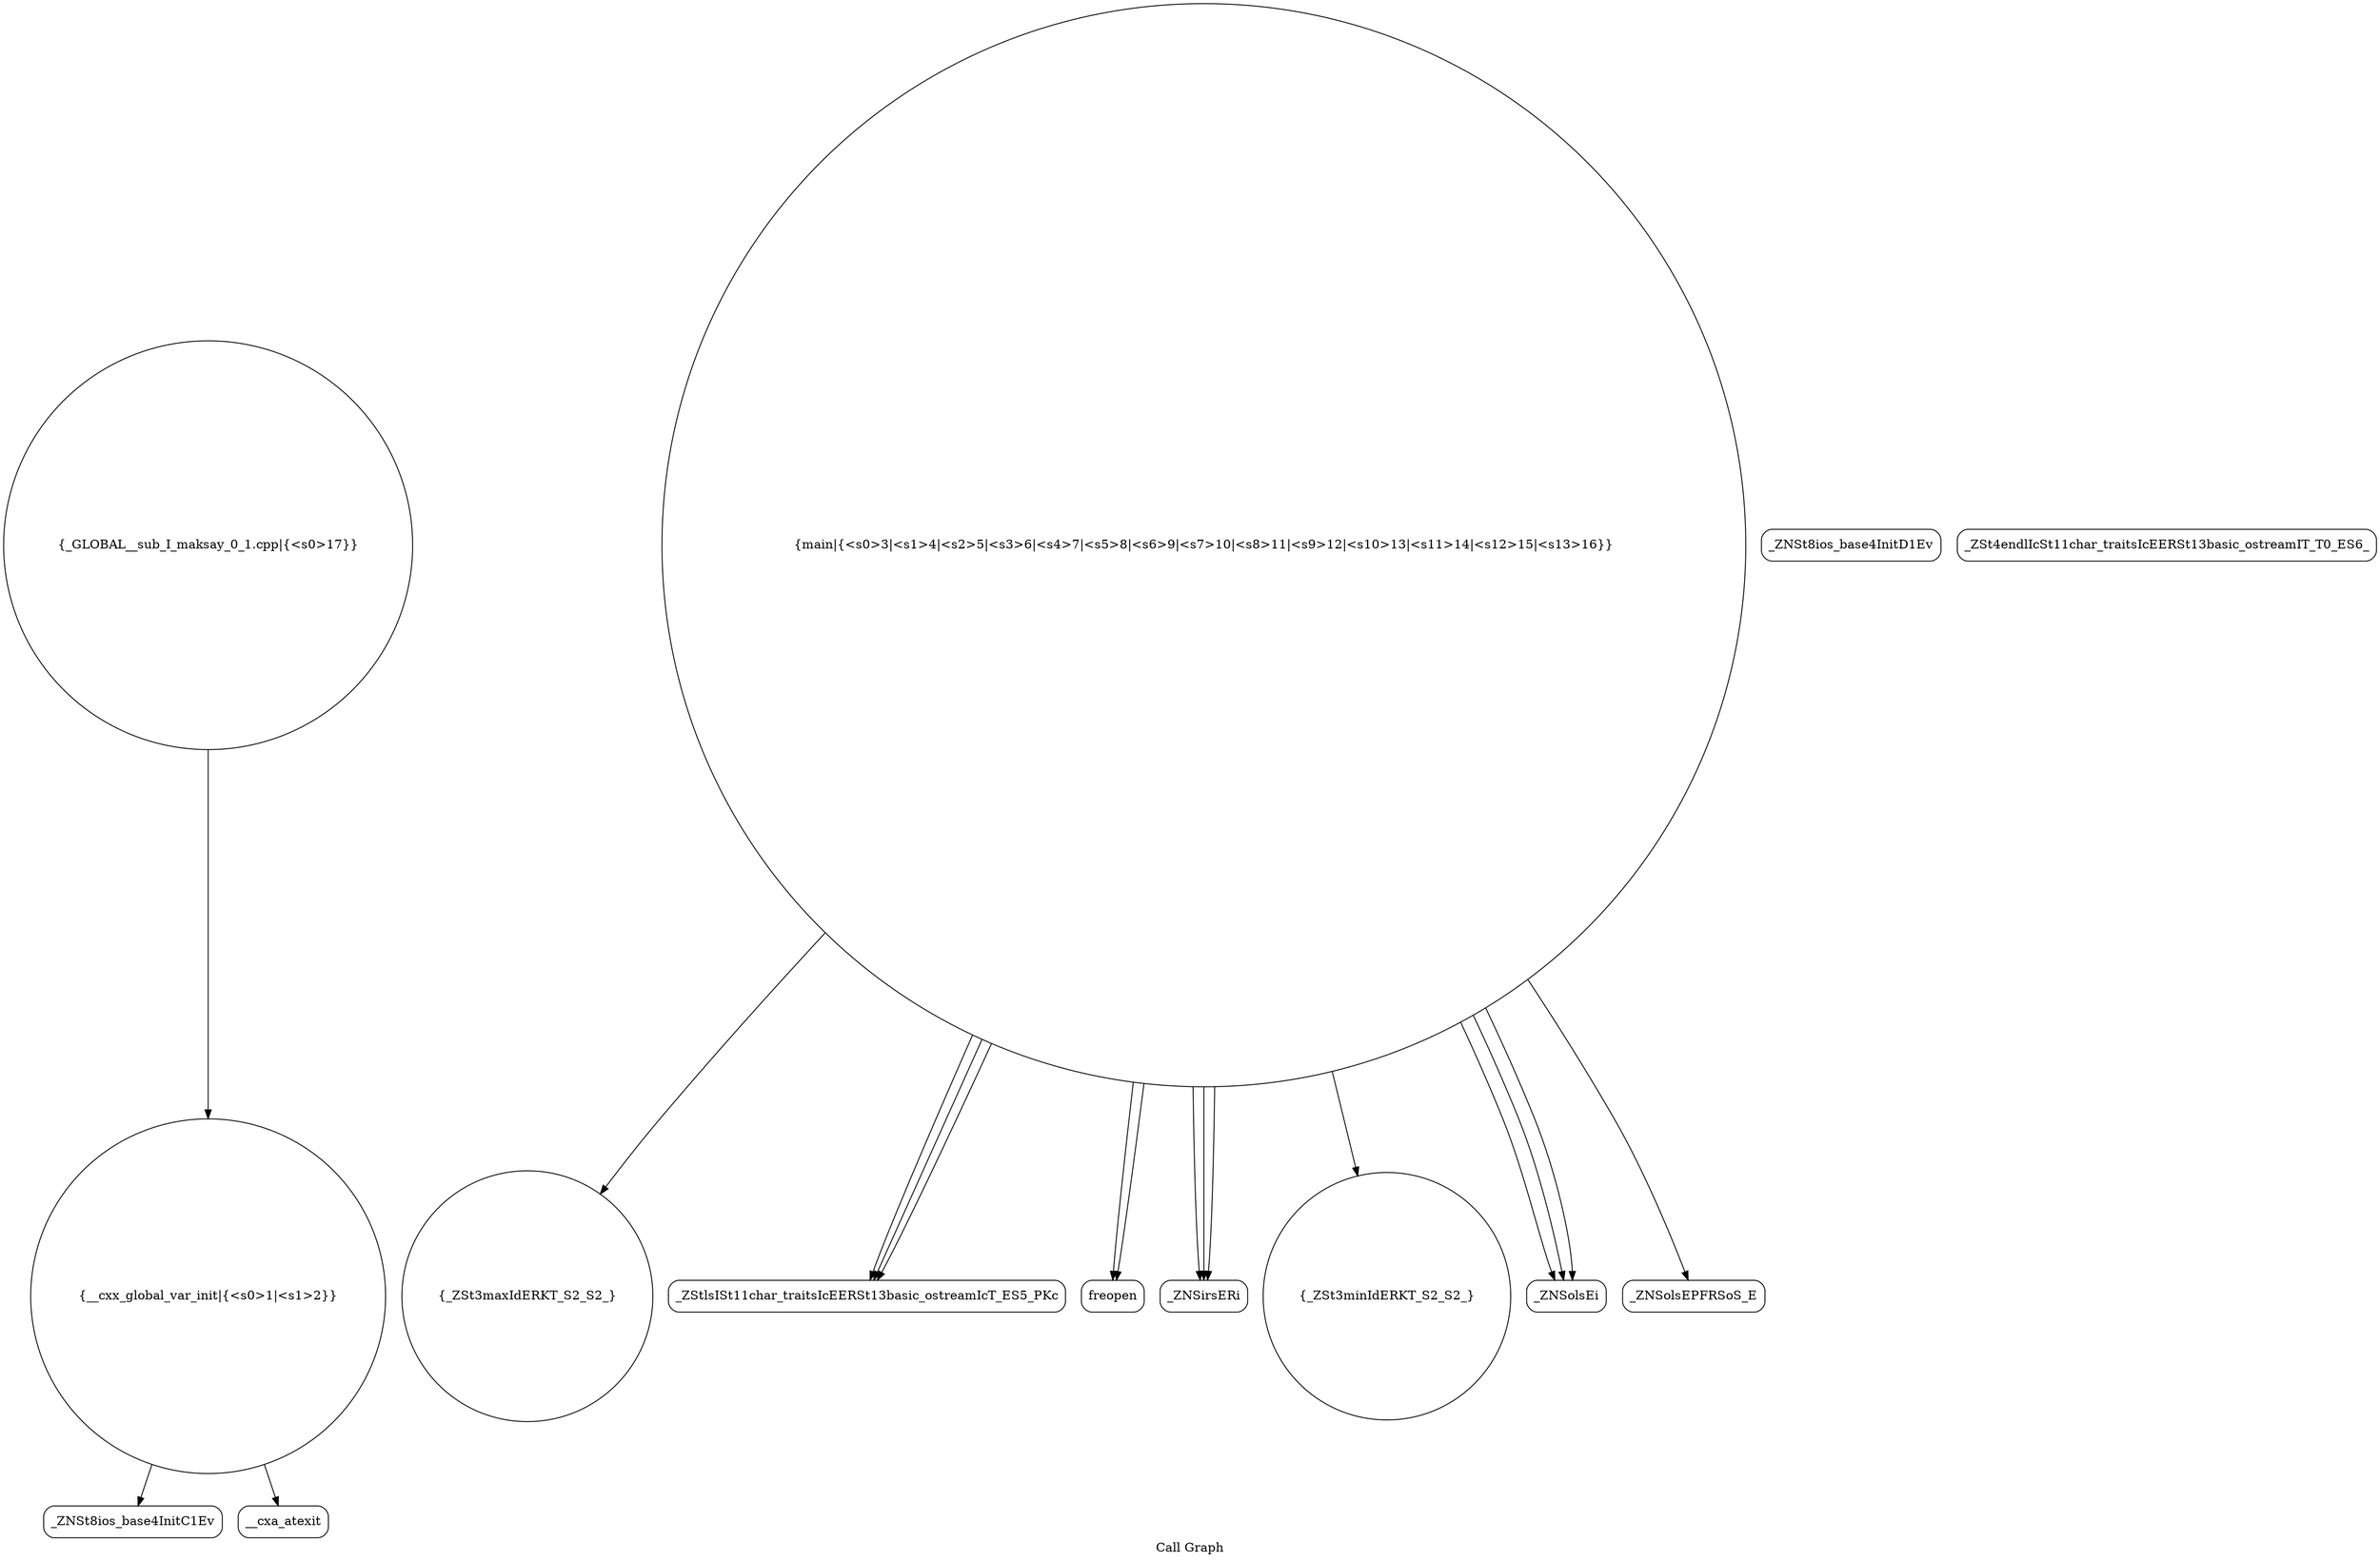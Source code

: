 digraph "Call Graph" {
	label="Call Graph";

	Node0x5582a4c63680 [shape=record,shape=circle,label="{__cxx_global_var_init|{<s0>1|<s1>2}}"];
	Node0x5582a4c63680:s0 -> Node0x5582a4c63b10[color=black];
	Node0x5582a4c63680:s1 -> Node0x5582a4c63c10[color=black];
	Node0x5582a4c63e10 [shape=record,shape=circle,label="{_ZSt3maxIdERKT_S2_S2_}"];
	Node0x5582a4c63b90 [shape=record,shape=Mrecord,label="{_ZNSt8ios_base4InitD1Ev}"];
	Node0x5582a4c63f10 [shape=record,shape=Mrecord,label="{_ZStlsISt11char_traitsIcEERSt13basic_ostreamIcT_ES5_PKc}"];
	Node0x5582a4c63c90 [shape=record,shape=circle,label="{main|{<s0>3|<s1>4|<s2>5|<s3>6|<s4>7|<s5>8|<s6>9|<s7>10|<s8>11|<s9>12|<s10>13|<s11>14|<s12>15|<s13>16}}"];
	Node0x5582a4c63c90:s0 -> Node0x5582a4c63d10[color=black];
	Node0x5582a4c63c90:s1 -> Node0x5582a4c63d10[color=black];
	Node0x5582a4c63c90:s2 -> Node0x5582a4c63d90[color=black];
	Node0x5582a4c63c90:s3 -> Node0x5582a4c63d90[color=black];
	Node0x5582a4c63c90:s4 -> Node0x5582a4c63d90[color=black];
	Node0x5582a4c63c90:s5 -> Node0x5582a4c63e10[color=black];
	Node0x5582a4c63c90:s6 -> Node0x5582a4c63e90[color=black];
	Node0x5582a4c63c90:s7 -> Node0x5582a4c63f10[color=black];
	Node0x5582a4c63c90:s8 -> Node0x5582a4c63f90[color=black];
	Node0x5582a4c63c90:s9 -> Node0x5582a4c63f10[color=black];
	Node0x5582a4c63c90:s10 -> Node0x5582a4c63f90[color=black];
	Node0x5582a4c63c90:s11 -> Node0x5582a4c63f10[color=black];
	Node0x5582a4c63c90:s12 -> Node0x5582a4c63f90[color=black];
	Node0x5582a4c63c90:s13 -> Node0x5582a4c64010[color=black];
	Node0x5582a4c64010 [shape=record,shape=Mrecord,label="{_ZNSolsEPFRSoS_E}"];
	Node0x5582a4c63d90 [shape=record,shape=Mrecord,label="{_ZNSirsERi}"];
	Node0x5582a4c64110 [shape=record,shape=circle,label="{_GLOBAL__sub_I_maksay_0_1.cpp|{<s0>17}}"];
	Node0x5582a4c64110:s0 -> Node0x5582a4c63680[color=black];
	Node0x5582a4c63b10 [shape=record,shape=Mrecord,label="{_ZNSt8ios_base4InitC1Ev}"];
	Node0x5582a4c63e90 [shape=record,shape=circle,label="{_ZSt3minIdERKT_S2_S2_}"];
	Node0x5582a4c63c10 [shape=record,shape=Mrecord,label="{__cxa_atexit}"];
	Node0x5582a4c63f90 [shape=record,shape=Mrecord,label="{_ZNSolsEi}"];
	Node0x5582a4c63d10 [shape=record,shape=Mrecord,label="{freopen}"];
	Node0x5582a4c64090 [shape=record,shape=Mrecord,label="{_ZSt4endlIcSt11char_traitsIcEERSt13basic_ostreamIT_T0_ES6_}"];
}
